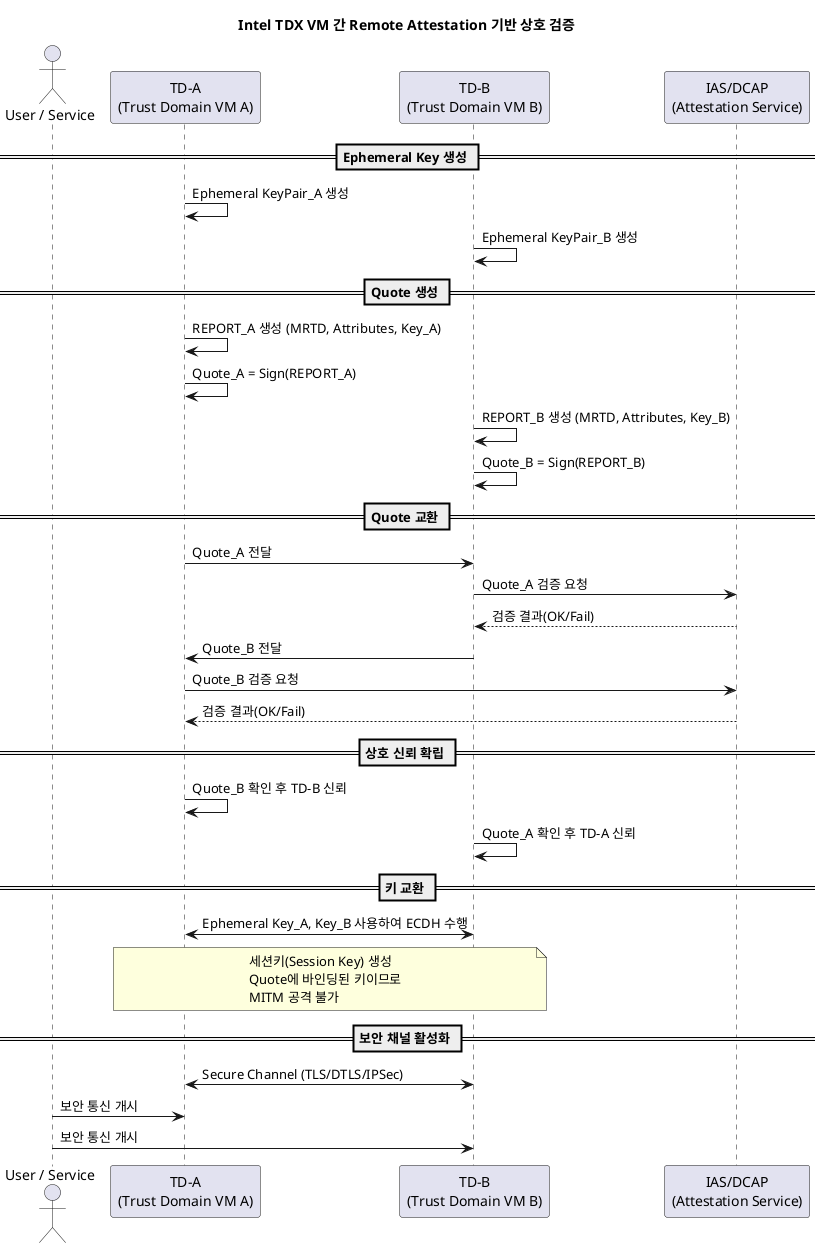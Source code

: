 @startuml
title Intel TDX VM 간 Remote Attestation 기반 상호 검증

actor "User / Service" as Client

participant "TD-A\n(Trust Domain VM A)" as TDA
participant "TD-B\n(Trust Domain VM B)" as TDB
participant "IAS/DCAP\n(Attestation Service)" as IAS

== Ephemeral Key 생성 ==
TDA -> TDA : Ephemeral KeyPair_A 생성
TDB -> TDB : Ephemeral KeyPair_B 생성

== Quote 생성 ==
TDA -> TDA : REPORT_A 생성 (MRTD, Attributes, Key_A)
TDA -> TDA : Quote_A = Sign(REPORT_A)
TDB -> TDB : REPORT_B 생성 (MRTD, Attributes, Key_B)
TDB -> TDB : Quote_B = Sign(REPORT_B)

== Quote 교환 ==
TDA -> TDB : Quote_A 전달
TDB -> IAS : Quote_A 검증 요청
IAS --> TDB : 검증 결과(OK/Fail)

TDB -> TDA : Quote_B 전달
TDA -> IAS : Quote_B 검증 요청
IAS --> TDA : 검증 결과(OK/Fail)

== 상호 신뢰 확립 ==
TDA -> TDA : Quote_B 확인 후 TD-B 신뢰
TDB -> TDB : Quote_A 확인 후 TD-A 신뢰

== 키 교환 ==
TDA <-> TDB : Ephemeral Key_A, Key_B 사용하여 ECDH 수행
note over TDA, TDB
세션키(Session Key) 생성
Quote에 바인딩된 키이므로
MITM 공격 불가
end note

== 보안 채널 활성화 ==
TDA <-> TDB : Secure Channel (TLS/DTLS/IPSec)
Client -> TDA : 보안 통신 개시
Client -> TDB : 보안 통신 개시

@enduml
